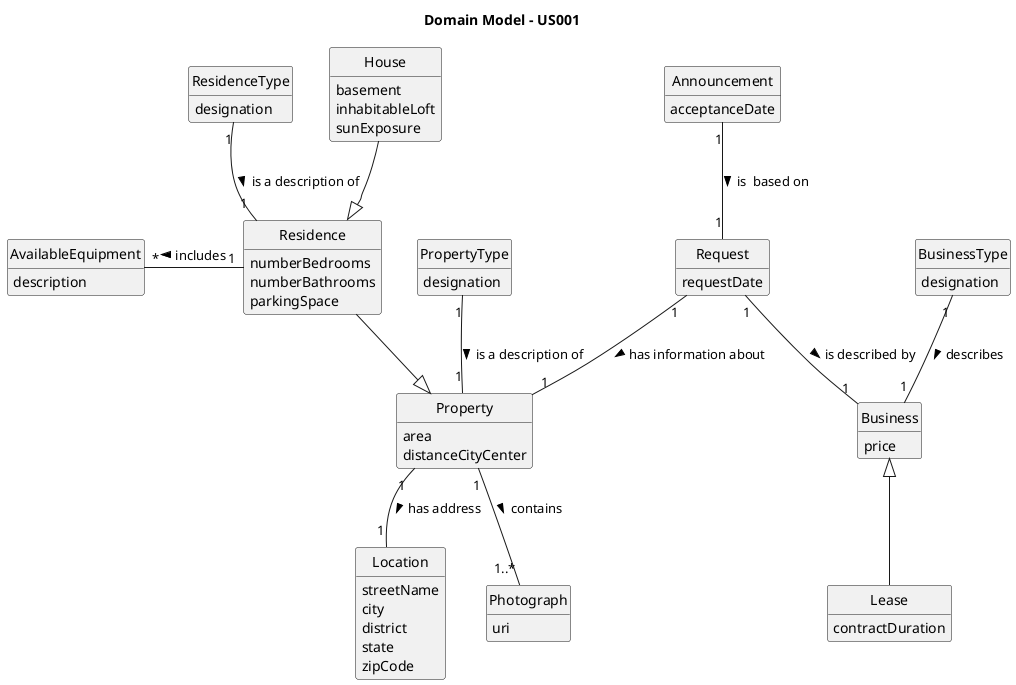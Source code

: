 @startuml
skinparam monochrome true
skinparam packageStyle rectangle
skinparam shadowing false

'left to right direction

skinparam classAttributeIconSize 0

hide circle
hide methods

title Domain Model - US001


class Announcement{
acceptanceDate
}

class Property{
 area
 distanceCityCenter
}

class Residence{
 numberBedrooms
 numberBathrooms
 parkingSpace
}

class AvailableEquipment{
description
}

class House{
 basement
 inhabitableLoft
 sunExposure
}

class PropertyType{
designation
}
class ResidenceType{
designation
}
class Photograph{
uri
}
class Location{
streetName
city
district
state
zipCode
}
class Business{
price
}
class BusinessType{
designation
}
class Lease{
contractDuration
}

class Request{
requestDate
}


Residence  --|>  Property
House --|> Residence
PropertyType "1" -- "1" Property: is a description of >
ResidenceType "1" -- "1" Residence: is a description of >
Property "1" -- "1..*" Photograph: contains >
Property "1"--"1" Location: has address >
Residence "1" -left "*"AvailableEquipment: includes >
Property "1" -up- "1" Request : < has information about
Request "1" -- "1" Business: is described by >
Business <|-- Lease
BusinessType "1" -- "1" Business : describes >
Announcement "1" -- "1" Request : is  based on >



@enduml